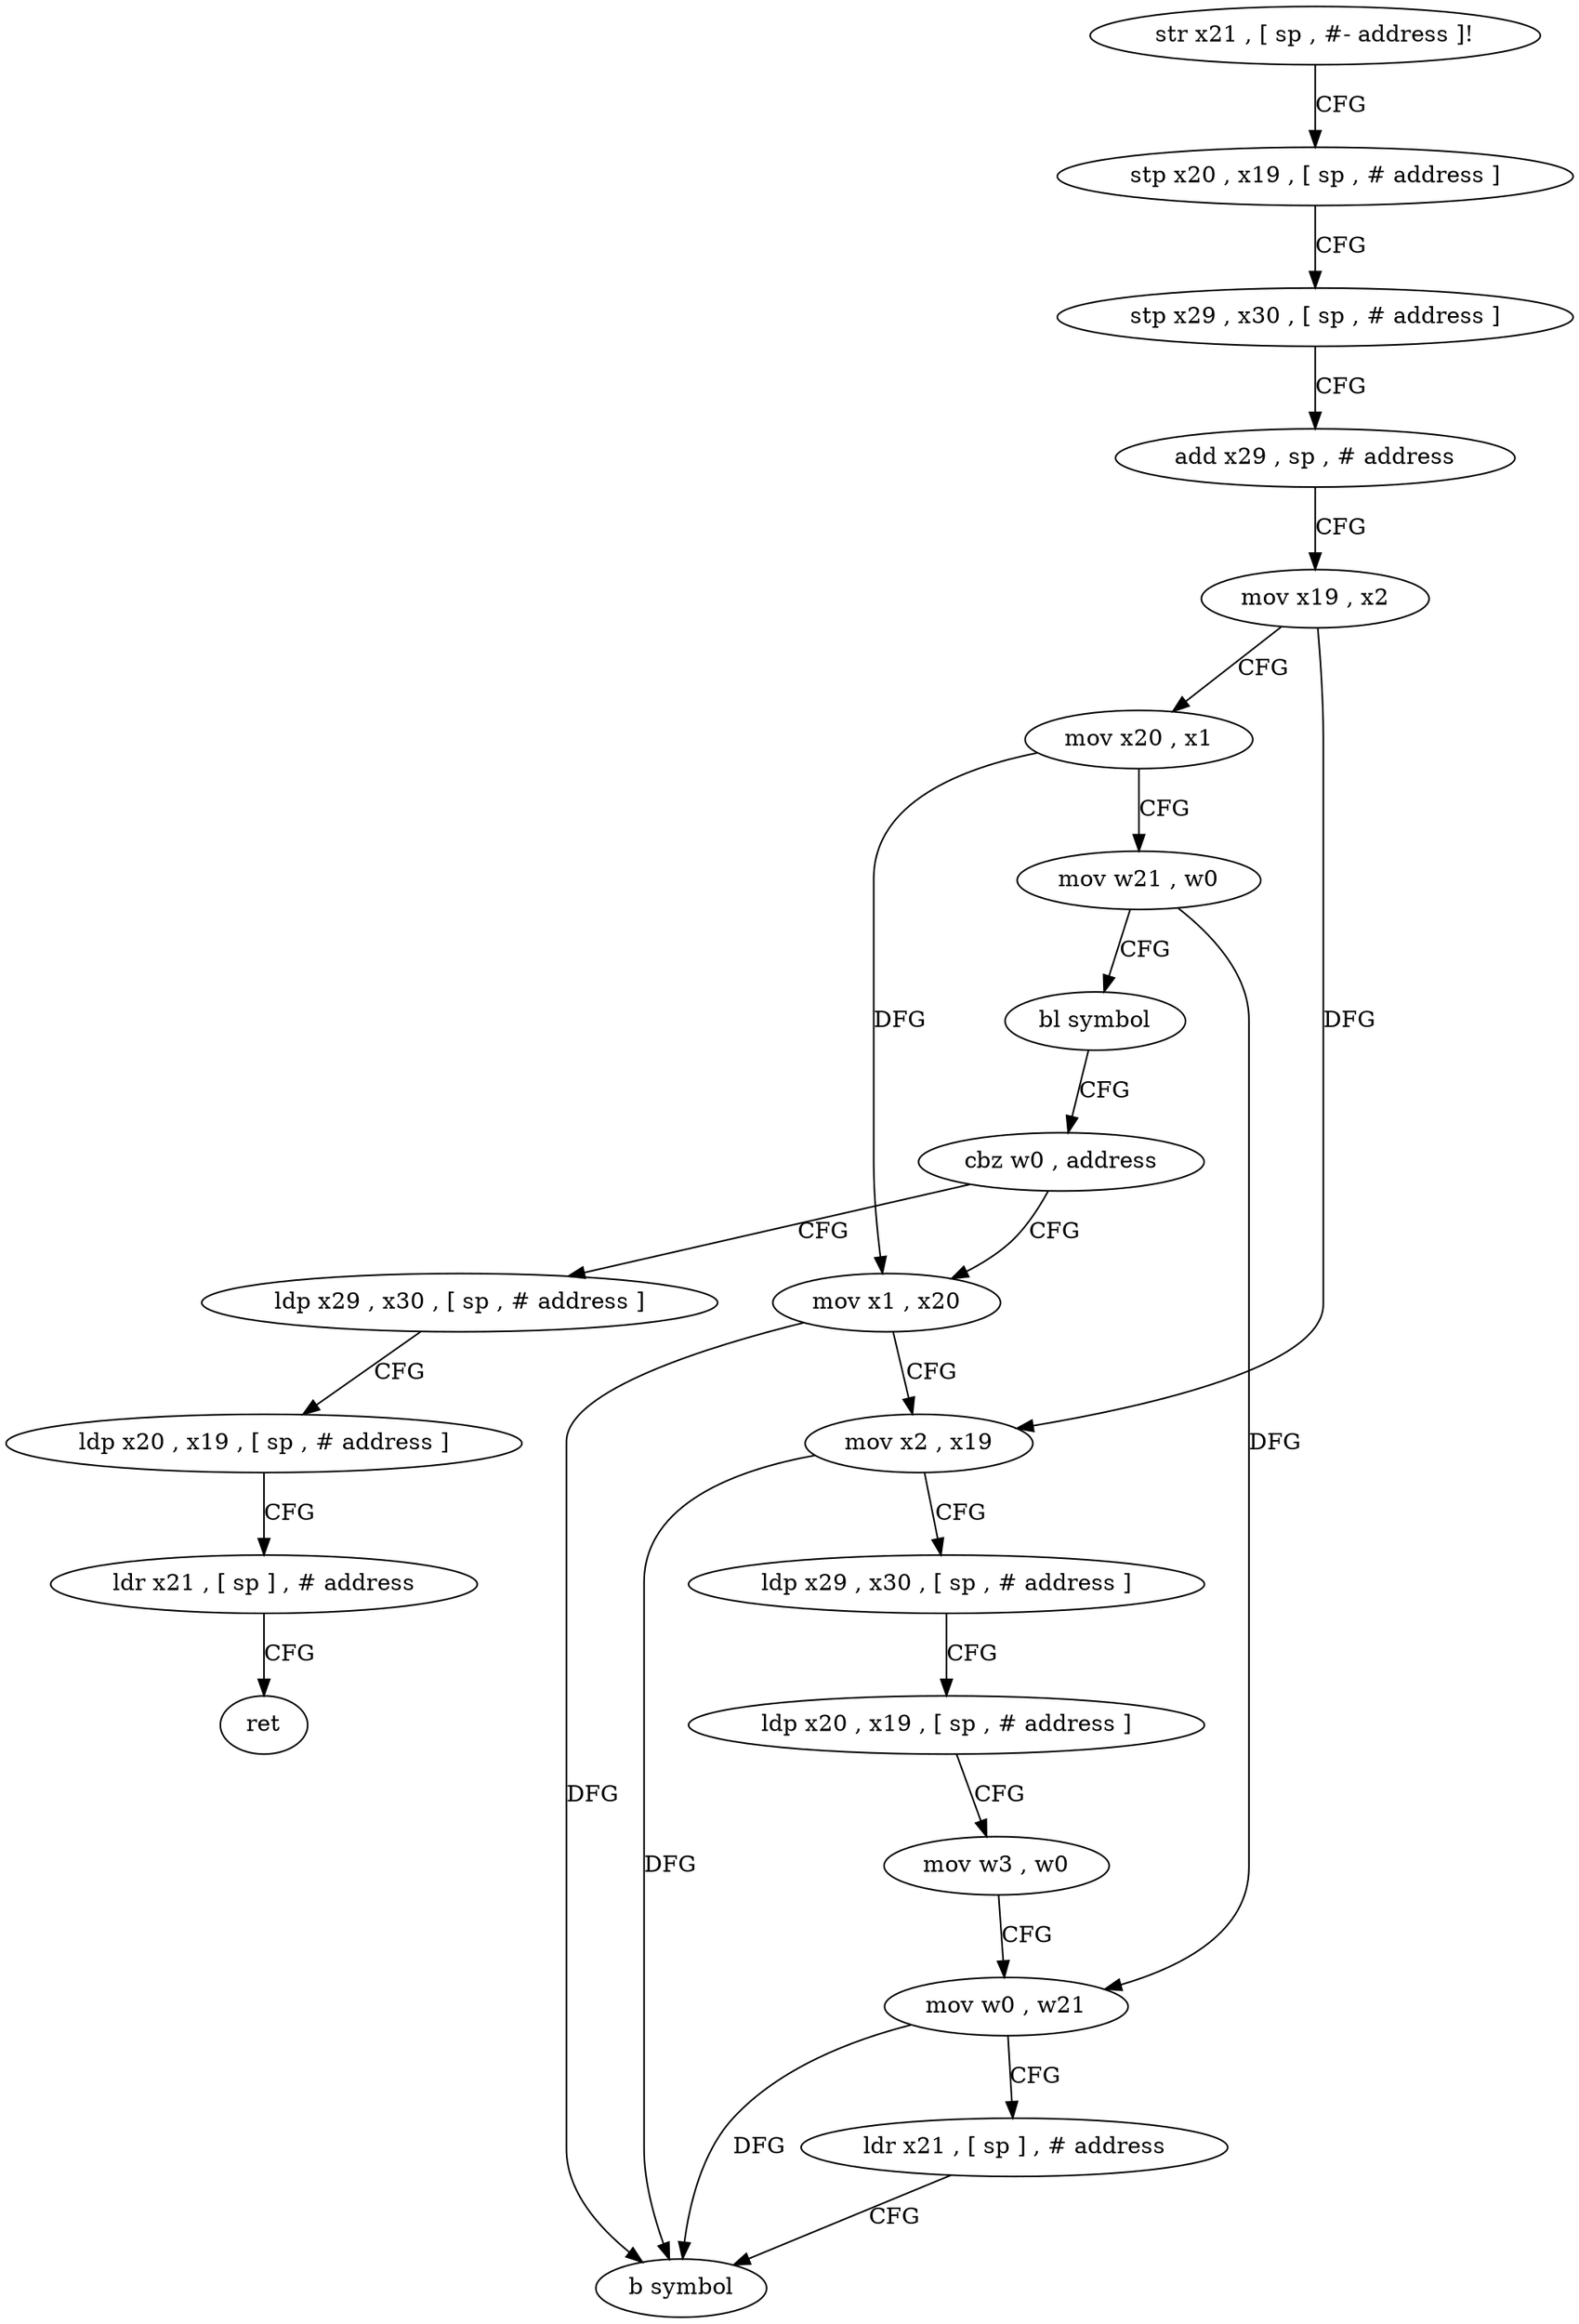 digraph "func" {
"4241840" [label = "str x21 , [ sp , #- address ]!" ]
"4241844" [label = "stp x20 , x19 , [ sp , # address ]" ]
"4241848" [label = "stp x29 , x30 , [ sp , # address ]" ]
"4241852" [label = "add x29 , sp , # address" ]
"4241856" [label = "mov x19 , x2" ]
"4241860" [label = "mov x20 , x1" ]
"4241864" [label = "mov w21 , w0" ]
"4241868" [label = "bl symbol" ]
"4241872" [label = "cbz w0 , address" ]
"4241908" [label = "ldp x29 , x30 , [ sp , # address ]" ]
"4241876" [label = "mov x1 , x20" ]
"4241912" [label = "ldp x20 , x19 , [ sp , # address ]" ]
"4241916" [label = "ldr x21 , [ sp ] , # address" ]
"4241920" [label = "ret" ]
"4241880" [label = "mov x2 , x19" ]
"4241884" [label = "ldp x29 , x30 , [ sp , # address ]" ]
"4241888" [label = "ldp x20 , x19 , [ sp , # address ]" ]
"4241892" [label = "mov w3 , w0" ]
"4241896" [label = "mov w0 , w21" ]
"4241900" [label = "ldr x21 , [ sp ] , # address" ]
"4241904" [label = "b symbol" ]
"4241840" -> "4241844" [ label = "CFG" ]
"4241844" -> "4241848" [ label = "CFG" ]
"4241848" -> "4241852" [ label = "CFG" ]
"4241852" -> "4241856" [ label = "CFG" ]
"4241856" -> "4241860" [ label = "CFG" ]
"4241856" -> "4241880" [ label = "DFG" ]
"4241860" -> "4241864" [ label = "CFG" ]
"4241860" -> "4241876" [ label = "DFG" ]
"4241864" -> "4241868" [ label = "CFG" ]
"4241864" -> "4241896" [ label = "DFG" ]
"4241868" -> "4241872" [ label = "CFG" ]
"4241872" -> "4241908" [ label = "CFG" ]
"4241872" -> "4241876" [ label = "CFG" ]
"4241908" -> "4241912" [ label = "CFG" ]
"4241876" -> "4241880" [ label = "CFG" ]
"4241876" -> "4241904" [ label = "DFG" ]
"4241912" -> "4241916" [ label = "CFG" ]
"4241916" -> "4241920" [ label = "CFG" ]
"4241880" -> "4241884" [ label = "CFG" ]
"4241880" -> "4241904" [ label = "DFG" ]
"4241884" -> "4241888" [ label = "CFG" ]
"4241888" -> "4241892" [ label = "CFG" ]
"4241892" -> "4241896" [ label = "CFG" ]
"4241896" -> "4241900" [ label = "CFG" ]
"4241896" -> "4241904" [ label = "DFG" ]
"4241900" -> "4241904" [ label = "CFG" ]
}

